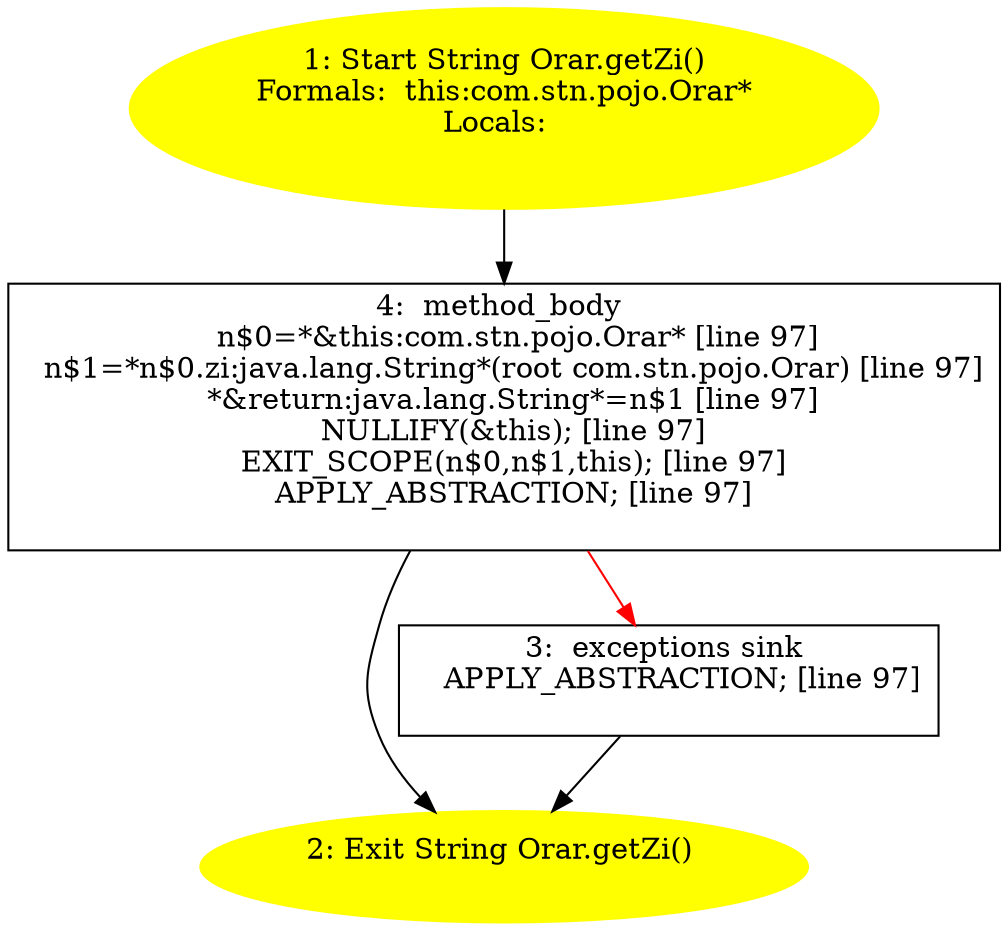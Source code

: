 /* @generated */
digraph cfg {
"com.stn.pojo.Orar.getZi():java.lang.String.a2e246bc43641e56f121bd8140568ed0_1" [label="1: Start String Orar.getZi()\nFormals:  this:com.stn.pojo.Orar*\nLocals:  \n  " color=yellow style=filled]
	

	 "com.stn.pojo.Orar.getZi():java.lang.String.a2e246bc43641e56f121bd8140568ed0_1" -> "com.stn.pojo.Orar.getZi():java.lang.String.a2e246bc43641e56f121bd8140568ed0_4" ;
"com.stn.pojo.Orar.getZi():java.lang.String.a2e246bc43641e56f121bd8140568ed0_2" [label="2: Exit String Orar.getZi() \n  " color=yellow style=filled]
	

"com.stn.pojo.Orar.getZi():java.lang.String.a2e246bc43641e56f121bd8140568ed0_3" [label="3:  exceptions sink \n   APPLY_ABSTRACTION; [line 97]\n " shape="box"]
	

	 "com.stn.pojo.Orar.getZi():java.lang.String.a2e246bc43641e56f121bd8140568ed0_3" -> "com.stn.pojo.Orar.getZi():java.lang.String.a2e246bc43641e56f121bd8140568ed0_2" ;
"com.stn.pojo.Orar.getZi():java.lang.String.a2e246bc43641e56f121bd8140568ed0_4" [label="4:  method_body \n   n$0=*&this:com.stn.pojo.Orar* [line 97]\n  n$1=*n$0.zi:java.lang.String*(root com.stn.pojo.Orar) [line 97]\n  *&return:java.lang.String*=n$1 [line 97]\n  NULLIFY(&this); [line 97]\n  EXIT_SCOPE(n$0,n$1,this); [line 97]\n  APPLY_ABSTRACTION; [line 97]\n " shape="box"]
	

	 "com.stn.pojo.Orar.getZi():java.lang.String.a2e246bc43641e56f121bd8140568ed0_4" -> "com.stn.pojo.Orar.getZi():java.lang.String.a2e246bc43641e56f121bd8140568ed0_2" ;
	 "com.stn.pojo.Orar.getZi():java.lang.String.a2e246bc43641e56f121bd8140568ed0_4" -> "com.stn.pojo.Orar.getZi():java.lang.String.a2e246bc43641e56f121bd8140568ed0_3" [color="red" ];
}
